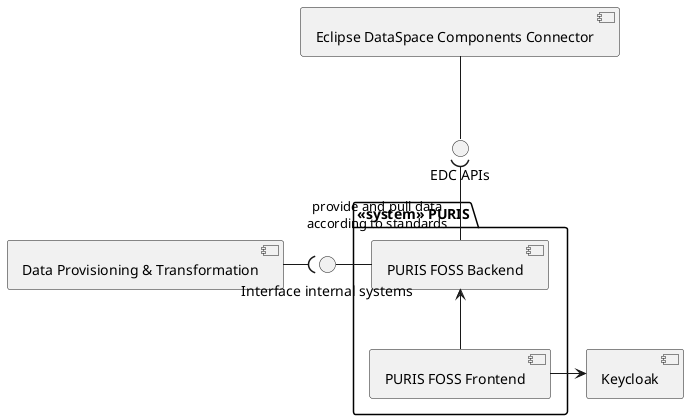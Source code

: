 @startuml
[Data Provisioning & Transformation] as data_prov
[Eclipse DataSpace Components Connector] as edc
[Keycloak] as idp

data_prov -( "Interface internal systems"
edc -- "EDC APIs"

package "<<system>> PURIS"{

  [PURIS FOSS Backend] as puris_backend
  [PURIS FOSS Frontend] as puris_frontend

  "EDC APIs" )-- "provide and pull data\naccording to standards" puris_backend
  "Interface internal systems" - puris_backend
  puris_backend <-- puris_frontend
  idp <- puris_frontend

}

@enduml
